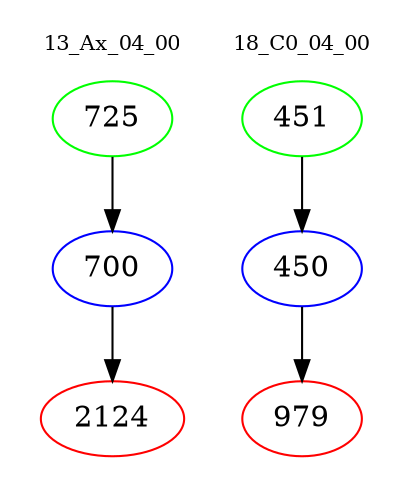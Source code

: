 digraph{
subgraph cluster_0 {
color = white
label = "13_Ax_04_00";
fontsize=10;
T0_725 [label="725", color="green"]
T0_725 -> T0_700 [color="black"]
T0_700 [label="700", color="blue"]
T0_700 -> T0_2124 [color="black"]
T0_2124 [label="2124", color="red"]
}
subgraph cluster_1 {
color = white
label = "18_C0_04_00";
fontsize=10;
T1_451 [label="451", color="green"]
T1_451 -> T1_450 [color="black"]
T1_450 [label="450", color="blue"]
T1_450 -> T1_979 [color="black"]
T1_979 [label="979", color="red"]
}
}
